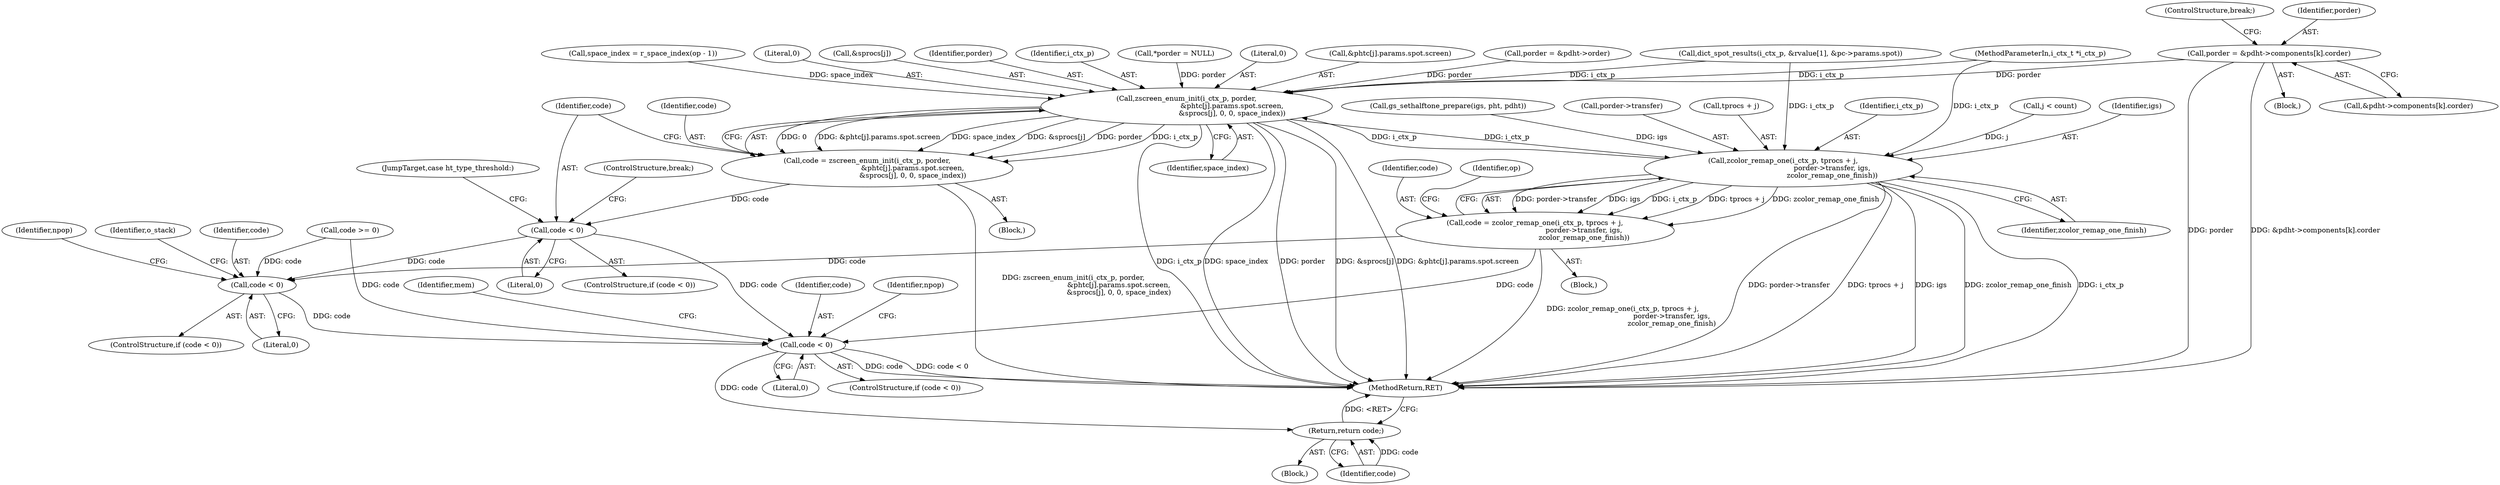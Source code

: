 digraph "0_ghostscript_f5c7555c30393e64ec1f5ab0dfae5b55b3b3fc78@array" {
"1000906" [label="(Call,porder = &pdht->components[k].corder)"];
"1000927" [label="(Call,zscreen_enum_init(i_ctx_p, porder,\n                                         &phtc[j].params.spot.screen,\n                                         &sprocs[j], 0, 0, space_index))"];
"1000925" [label="(Call,code = zscreen_enum_init(i_ctx_p, porder,\n                                         &phtc[j].params.spot.screen,\n                                         &sprocs[j], 0, 0, space_index))"];
"1000948" [label="(Call,code < 0)"];
"1000983" [label="(Call,code < 0)"];
"1001013" [label="(Call,code < 0)"];
"1001029" [label="(Return,return code;)"];
"1000967" [label="(Call,zcolor_remap_one(i_ctx_p, tprocs + j,\n                                            porder->transfer, igs,\n                                            zcolor_remap_one_finish))"];
"1000965" [label="(Call,code = zcolor_remap_one(i_ctx_p, tprocs + j,\n                                            porder->transfer, igs,\n                                            zcolor_remap_one_finish))"];
"1000951" [label="(ControlStructure,break;)"];
"1000929" [label="(Identifier,porder)"];
"1000681" [label="(Call,gs_sethalftone_prepare(igs, pht, pdht))"];
"1000925" [label="(Call,code = zscreen_enum_init(i_ctx_p, porder,\n                                         &phtc[j].params.spot.screen,\n                                         &sprocs[j], 0, 0, space_index))"];
"1000952" [label="(JumpTarget,case ht_type_threshold:)"];
"1000948" [label="(Call,code < 0)"];
"1000930" [label="(Call,&phtc[j].params.spot.screen)"];
"1000916" [label="(ControlStructure,break;)"];
"1000923" [label="(Block,)"];
"1000791" [label="(Call,code >= 0)"];
"1000972" [label="(Call,porder->transfer)"];
"1000203" [label="(Call,space_index = r_space_index(op - 1))"];
"1000966" [label="(Identifier,code)"];
"1001014" [label="(Identifier,code)"];
"1000946" [label="(Identifier,space_index)"];
"1001015" [label="(Literal,0)"];
"1000945" [label="(Literal,0)"];
"1000969" [label="(Call,tprocs + j)"];
"1000960" [label="(Block,)"];
"1000967" [label="(Call,zcolor_remap_one(i_ctx_p, tprocs + j,\n                                            porder->transfer, igs,\n                                            zcolor_remap_one_finish))"];
"1000906" [label="(Call,porder = &pdht->components[k].corder)"];
"1000989" [label="(Identifier,o_stack)"];
"1001012" [label="(ControlStructure,if (code < 0))"];
"1001029" [label="(Return,return code;)"];
"1000984" [label="(Identifier,code)"];
"1000907" [label="(Identifier,porder)"];
"1000940" [label="(Call,&sprocs[j])"];
"1000982" [label="(ControlStructure,if (code < 0))"];
"1000947" [label="(ControlStructure,if (code < 0))"];
"1001032" [label="(Identifier,npop)"];
"1000950" [label="(Literal,0)"];
"1000905" [label="(Block,)"];
"1001042" [label="(MethodReturn,RET)"];
"1000126" [label="(MethodParameterIn,i_ctx_t *i_ctx_p)"];
"1001016" [label="(Block,)"];
"1001030" [label="(Identifier,code)"];
"1000968" [label="(Identifier,i_ctx_p)"];
"1000927" [label="(Call,zscreen_enum_init(i_ctx_p, porder,\n                                         &phtc[j].params.spot.screen,\n                                         &sprocs[j], 0, 0, space_index))"];
"1000983" [label="(Call,code < 0)"];
"1000978" [label="(Identifier,op)"];
"1001010" [label="(Identifier,npop)"];
"1000908" [label="(Call,&pdht->components[k].corder)"];
"1001018" [label="(Identifier,mem)"];
"1000976" [label="(Identifier,zcolor_remap_one_finish)"];
"1000928" [label="(Identifier,i_ctx_p)"];
"1000859" [label="(Call,*porder = NULL)"];
"1001013" [label="(Call,code < 0)"];
"1000944" [label="(Literal,0)"];
"1000949" [label="(Identifier,code)"];
"1000985" [label="(Literal,0)"];
"1000771" [label="(Call,dict_spot_results(i_ctx_p, &rvalue[1], &pc->params.spot))"];
"1000852" [label="(Call,j < count)"];
"1000926" [label="(Identifier,code)"];
"1000965" [label="(Call,code = zcolor_remap_one(i_ctx_p, tprocs + j,\n                                            porder->transfer, igs,\n                                            zcolor_remap_one_finish))"];
"1000975" [label="(Identifier,igs)"];
"1000868" [label="(Call,porder = &pdht->order)"];
"1000906" -> "1000905"  [label="AST: "];
"1000906" -> "1000908"  [label="CFG: "];
"1000907" -> "1000906"  [label="AST: "];
"1000908" -> "1000906"  [label="AST: "];
"1000916" -> "1000906"  [label="CFG: "];
"1000906" -> "1001042"  [label="DDG: porder"];
"1000906" -> "1001042"  [label="DDG: &pdht->components[k].corder"];
"1000906" -> "1000927"  [label="DDG: porder"];
"1000927" -> "1000925"  [label="AST: "];
"1000927" -> "1000946"  [label="CFG: "];
"1000928" -> "1000927"  [label="AST: "];
"1000929" -> "1000927"  [label="AST: "];
"1000930" -> "1000927"  [label="AST: "];
"1000940" -> "1000927"  [label="AST: "];
"1000944" -> "1000927"  [label="AST: "];
"1000945" -> "1000927"  [label="AST: "];
"1000946" -> "1000927"  [label="AST: "];
"1000925" -> "1000927"  [label="CFG: "];
"1000927" -> "1001042"  [label="DDG: space_index"];
"1000927" -> "1001042"  [label="DDG: porder"];
"1000927" -> "1001042"  [label="DDG: &sprocs[j]"];
"1000927" -> "1001042"  [label="DDG: &phtc[j].params.spot.screen"];
"1000927" -> "1001042"  [label="DDG: i_ctx_p"];
"1000927" -> "1000925"  [label="DDG: 0"];
"1000927" -> "1000925"  [label="DDG: &phtc[j].params.spot.screen"];
"1000927" -> "1000925"  [label="DDG: space_index"];
"1000927" -> "1000925"  [label="DDG: &sprocs[j]"];
"1000927" -> "1000925"  [label="DDG: porder"];
"1000927" -> "1000925"  [label="DDG: i_ctx_p"];
"1000771" -> "1000927"  [label="DDG: i_ctx_p"];
"1000967" -> "1000927"  [label="DDG: i_ctx_p"];
"1000126" -> "1000927"  [label="DDG: i_ctx_p"];
"1000859" -> "1000927"  [label="DDG: porder"];
"1000868" -> "1000927"  [label="DDG: porder"];
"1000203" -> "1000927"  [label="DDG: space_index"];
"1000927" -> "1000967"  [label="DDG: i_ctx_p"];
"1000925" -> "1000923"  [label="AST: "];
"1000926" -> "1000925"  [label="AST: "];
"1000949" -> "1000925"  [label="CFG: "];
"1000925" -> "1001042"  [label="DDG: zscreen_enum_init(i_ctx_p, porder,\n                                         &phtc[j].params.spot.screen,\n                                         &sprocs[j], 0, 0, space_index)"];
"1000925" -> "1000948"  [label="DDG: code"];
"1000948" -> "1000947"  [label="AST: "];
"1000948" -> "1000950"  [label="CFG: "];
"1000949" -> "1000948"  [label="AST: "];
"1000950" -> "1000948"  [label="AST: "];
"1000951" -> "1000948"  [label="CFG: "];
"1000952" -> "1000948"  [label="CFG: "];
"1000948" -> "1000983"  [label="DDG: code"];
"1000948" -> "1001013"  [label="DDG: code"];
"1000983" -> "1000982"  [label="AST: "];
"1000983" -> "1000985"  [label="CFG: "];
"1000984" -> "1000983"  [label="AST: "];
"1000985" -> "1000983"  [label="AST: "];
"1000989" -> "1000983"  [label="CFG: "];
"1001010" -> "1000983"  [label="CFG: "];
"1000791" -> "1000983"  [label="DDG: code"];
"1000965" -> "1000983"  [label="DDG: code"];
"1000983" -> "1001013"  [label="DDG: code"];
"1001013" -> "1001012"  [label="AST: "];
"1001013" -> "1001015"  [label="CFG: "];
"1001014" -> "1001013"  [label="AST: "];
"1001015" -> "1001013"  [label="AST: "];
"1001018" -> "1001013"  [label="CFG: "];
"1001032" -> "1001013"  [label="CFG: "];
"1001013" -> "1001042"  [label="DDG: code < 0"];
"1001013" -> "1001042"  [label="DDG: code"];
"1000791" -> "1001013"  [label="DDG: code"];
"1000965" -> "1001013"  [label="DDG: code"];
"1001013" -> "1001029"  [label="DDG: code"];
"1001029" -> "1001016"  [label="AST: "];
"1001029" -> "1001030"  [label="CFG: "];
"1001030" -> "1001029"  [label="AST: "];
"1001042" -> "1001029"  [label="CFG: "];
"1001029" -> "1001042"  [label="DDG: <RET>"];
"1001030" -> "1001029"  [label="DDG: code"];
"1000967" -> "1000965"  [label="AST: "];
"1000967" -> "1000976"  [label="CFG: "];
"1000968" -> "1000967"  [label="AST: "];
"1000969" -> "1000967"  [label="AST: "];
"1000972" -> "1000967"  [label="AST: "];
"1000975" -> "1000967"  [label="AST: "];
"1000976" -> "1000967"  [label="AST: "];
"1000965" -> "1000967"  [label="CFG: "];
"1000967" -> "1001042"  [label="DDG: porder->transfer"];
"1000967" -> "1001042"  [label="DDG: tprocs + j"];
"1000967" -> "1001042"  [label="DDG: igs"];
"1000967" -> "1001042"  [label="DDG: zcolor_remap_one_finish"];
"1000967" -> "1001042"  [label="DDG: i_ctx_p"];
"1000967" -> "1000965"  [label="DDG: porder->transfer"];
"1000967" -> "1000965"  [label="DDG: igs"];
"1000967" -> "1000965"  [label="DDG: i_ctx_p"];
"1000967" -> "1000965"  [label="DDG: tprocs + j"];
"1000967" -> "1000965"  [label="DDG: zcolor_remap_one_finish"];
"1000771" -> "1000967"  [label="DDG: i_ctx_p"];
"1000126" -> "1000967"  [label="DDG: i_ctx_p"];
"1000852" -> "1000967"  [label="DDG: j"];
"1000681" -> "1000967"  [label="DDG: igs"];
"1000965" -> "1000960"  [label="AST: "];
"1000966" -> "1000965"  [label="AST: "];
"1000978" -> "1000965"  [label="CFG: "];
"1000965" -> "1001042"  [label="DDG: zcolor_remap_one(i_ctx_p, tprocs + j,\n                                            porder->transfer, igs,\n                                            zcolor_remap_one_finish)"];
}
